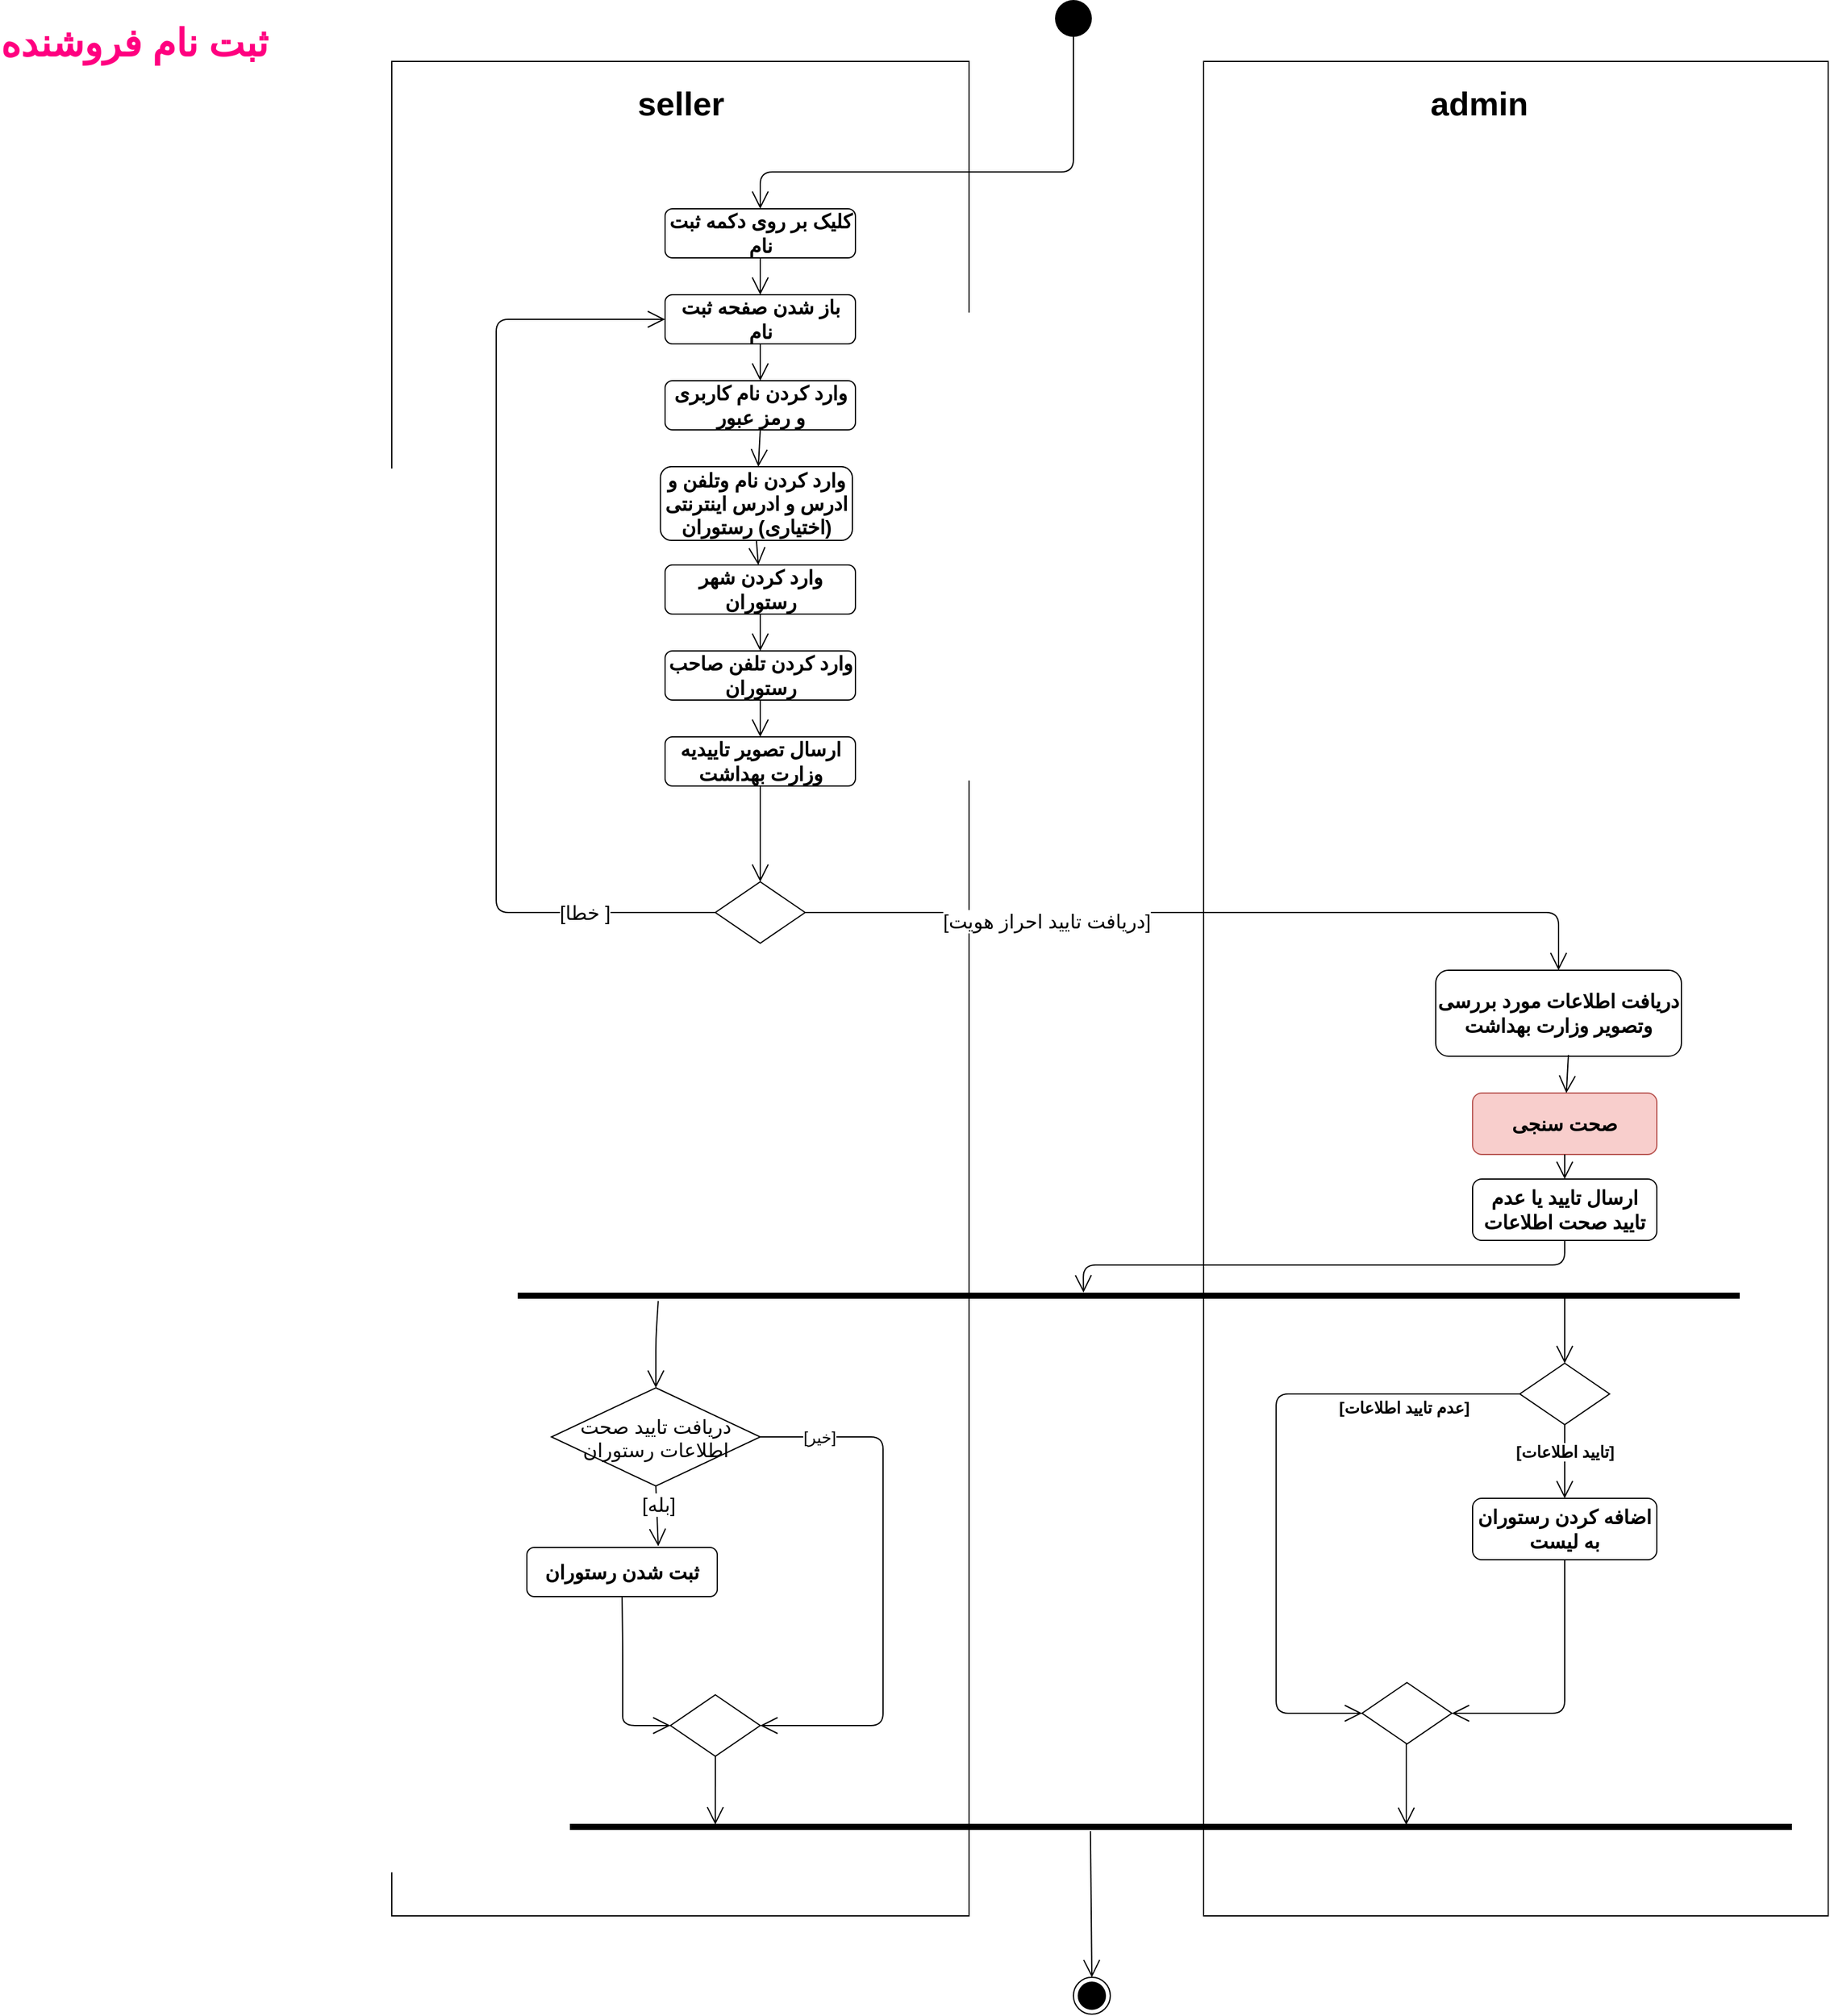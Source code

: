 <mxfile version="14.1.3" type="github">
  <diagram name="Page-1" id="0783ab3e-0a74-02c8-0abd-f7b4e66b4bec">
    <mxGraphModel dx="1632" dy="427" grid="1" gridSize="10" guides="1" tooltips="1" connect="1" arrows="1" fold="1" page="1" pageScale="1" pageWidth="850" pageHeight="1100" background="#ffffff" math="0" shadow="0">
      <root>
        <mxCell id="0" />
        <mxCell id="1" parent="0" />
        <mxCell id="3Z6YwCyN4GRcFS-cF_xn-7" value="" style="whiteSpace=wrap;html=1;fillColor=none;imageWidth=24;" parent="1" vertex="1">
          <mxGeometry x="171" y="70" width="508.5" height="1510" as="geometry" />
        </mxCell>
        <mxCell id="3Z6YwCyN4GRcFS-cF_xn-5" value="" style="whiteSpace=wrap;html=1;fillColor=none;" parent="1" vertex="1">
          <mxGeometry x="-490" y="70" width="470" height="1510" as="geometry" />
        </mxCell>
        <mxCell id="fQumDwOXY34OFx4Cvdbp-1" value="" style="ellipse;fillColor=#000000;strokeColor=none;fontSize=15;" parent="1" vertex="1">
          <mxGeometry x="50" y="20" width="30" height="30" as="geometry" />
        </mxCell>
        <mxCell id="fQumDwOXY34OFx4Cvdbp-2" value="" style="endArrow=open;endFill=1;endSize=12;html=1;fontSize=15;exitX=0.5;exitY=1;exitDx=0;exitDy=0;entryX=0.5;entryY=0;entryDx=0;entryDy=0;" parent="1" source="fQumDwOXY34OFx4Cvdbp-1" target="fQumDwOXY34OFx4Cvdbp-3" edge="1">
          <mxGeometry width="160" relative="1" as="geometry">
            <mxPoint x="-245" y="390" as="sourcePoint" />
            <mxPoint x="-190" y="190" as="targetPoint" />
            <Array as="points">
              <mxPoint x="65" y="160" />
              <mxPoint x="-190" y="160" />
            </Array>
          </mxGeometry>
        </mxCell>
        <mxCell id="fQumDwOXY34OFx4Cvdbp-3" value="کلیک بر روی دکمه ثبت نام" style="shape=rect;html=1;rounded=1;whiteSpace=wrap;align=center;fontStyle=1;fontSize=16;" parent="1" vertex="1">
          <mxGeometry x="-267.5" y="190" width="155" height="40" as="geometry" />
        </mxCell>
        <mxCell id="fQumDwOXY34OFx4Cvdbp-4" value="" style="endArrow=open;endFill=1;endSize=12;html=1;fontSize=15;exitX=0.5;exitY=1;exitDx=0;exitDy=0;" parent="1" source="fQumDwOXY34OFx4Cvdbp-3" target="fQumDwOXY34OFx4Cvdbp-5" edge="1">
          <mxGeometry width="160" relative="1" as="geometry">
            <mxPoint x="-190" y="250" as="sourcePoint" />
            <mxPoint x="-190" y="280" as="targetPoint" />
          </mxGeometry>
        </mxCell>
        <mxCell id="fQumDwOXY34OFx4Cvdbp-5" value="باز شدن صفحه ثبت نام" style="shape=rect;html=1;rounded=1;whiteSpace=wrap;align=center;fontStyle=1;fontSize=16;" parent="1" vertex="1">
          <mxGeometry x="-267.5" y="260" width="155" height="40" as="geometry" />
        </mxCell>
        <mxCell id="fQumDwOXY34OFx4Cvdbp-6" value="" style="endArrow=open;endFill=1;endSize=12;html=1;fontSize=15;exitX=0.5;exitY=1;exitDx=0;exitDy=0;" parent="1" source="fQumDwOXY34OFx4Cvdbp-5" target="fQumDwOXY34OFx4Cvdbp-7" edge="1">
          <mxGeometry width="160" relative="1" as="geometry">
            <mxPoint x="-235" y="320" as="sourcePoint" />
            <mxPoint x="-190" y="340" as="targetPoint" />
          </mxGeometry>
        </mxCell>
        <mxCell id="fQumDwOXY34OFx4Cvdbp-7" value="وارد کردن نام کاربری و رمز عبور" style="shape=rect;html=1;rounded=1;whiteSpace=wrap;align=center;fontStyle=1;fontSize=16;" parent="1" vertex="1">
          <mxGeometry x="-267.5" y="330" width="155" height="40" as="geometry" />
        </mxCell>
        <mxCell id="fQumDwOXY34OFx4Cvdbp-8" value="" style="endArrow=open;endFill=1;endSize=12;html=1;fontSize=15;exitX=0.5;exitY=1;exitDx=0;exitDy=0;" parent="1" source="fQumDwOXY34OFx4Cvdbp-7" target="fQumDwOXY34OFx4Cvdbp-9" edge="1">
          <mxGeometry width="160" relative="1" as="geometry">
            <mxPoint x="-190" y="410" as="sourcePoint" />
            <mxPoint x="-190" y="440" as="targetPoint" />
          </mxGeometry>
        </mxCell>
        <mxCell id="fQumDwOXY34OFx4Cvdbp-9" value="وارد کردن نام وتلفن و ادرس و ادرس اینترنتی (اختیاری) رستوران" style="shape=rect;html=1;rounded=1;whiteSpace=wrap;align=center;fontStyle=1;fontSize=16;" parent="1" vertex="1">
          <mxGeometry x="-271.25" y="400" width="156.25" height="60" as="geometry" />
        </mxCell>
        <mxCell id="fQumDwOXY34OFx4Cvdbp-10" value="" style="endArrow=open;endFill=1;endSize=12;html=1;fontSize=15;exitX=0.5;exitY=1;exitDx=0;exitDy=0;" parent="1" source="fQumDwOXY34OFx4Cvdbp-9" target="fQumDwOXY34OFx4Cvdbp-11" edge="1">
          <mxGeometry width="160" relative="1" as="geometry">
            <mxPoint x="-197.5" y="470" as="sourcePoint" />
            <mxPoint x="-197.5" y="500" as="targetPoint" />
          </mxGeometry>
        </mxCell>
        <mxCell id="fQumDwOXY34OFx4Cvdbp-11" value="وارد کردن شهر رستوران" style="shape=rect;html=1;rounded=1;whiteSpace=wrap;align=center;fontStyle=1;fontSize=16;" parent="1" vertex="1">
          <mxGeometry x="-267.5" y="480" width="155" height="40" as="geometry" />
        </mxCell>
        <mxCell id="fQumDwOXY34OFx4Cvdbp-12" value="" style="endArrow=open;endFill=1;endSize=12;html=1;fontSize=15;exitX=0.5;exitY=1;exitDx=0;exitDy=0;exitPerimeter=0;" parent="1" source="fQumDwOXY34OFx4Cvdbp-11" target="fQumDwOXY34OFx4Cvdbp-13" edge="1">
          <mxGeometry width="160" relative="1" as="geometry">
            <mxPoint x="-190" y="530" as="sourcePoint" />
            <mxPoint x="-197.5" y="580" as="targetPoint" />
          </mxGeometry>
        </mxCell>
        <mxCell id="fQumDwOXY34OFx4Cvdbp-13" value="وارد کردن تلفن صاحب رستوران" style="shape=rect;html=1;rounded=1;whiteSpace=wrap;align=center;fontStyle=1;fontSize=16;" parent="1" vertex="1">
          <mxGeometry x="-267.5" y="550" width="155" height="40" as="geometry" />
        </mxCell>
        <mxCell id="fQumDwOXY34OFx4Cvdbp-14" value="" style="endArrow=open;endFill=1;endSize=12;html=1;fontSize=15;exitX=0.5;exitY=1;exitDx=0;exitDy=0;" parent="1" source="fQumDwOXY34OFx4Cvdbp-13" target="fQumDwOXY34OFx4Cvdbp-15" edge="1">
          <mxGeometry width="160" relative="1" as="geometry">
            <mxPoint x="-193.75" y="600" as="sourcePoint" />
            <mxPoint x="-201.25" y="660" as="targetPoint" />
          </mxGeometry>
        </mxCell>
        <mxCell id="fQumDwOXY34OFx4Cvdbp-15" value="ارسال تصویر تاییدیه وزارت بهداشت" style="shape=rect;html=1;rounded=1;whiteSpace=wrap;align=center;fontStyle=1;fontSize=16;" parent="1" vertex="1">
          <mxGeometry x="-267.5" y="620" width="155" height="40" as="geometry" />
        </mxCell>
        <mxCell id="fQumDwOXY34OFx4Cvdbp-16" value="" style="rhombus;fontSize=16;" parent="1" vertex="1">
          <mxGeometry x="-226.56" y="738" width="73.12" height="50" as="geometry" />
        </mxCell>
        <mxCell id="fQumDwOXY34OFx4Cvdbp-17" value="" style="endArrow=open;endFill=1;endSize=12;html=1;fontSize=16;exitX=0.5;exitY=1;exitDx=0;exitDy=0;entryX=0.5;entryY=0;entryDx=0;entryDy=0;" parent="1" source="fQumDwOXY34OFx4Cvdbp-15" target="fQumDwOXY34OFx4Cvdbp-16" edge="1">
          <mxGeometry width="160" relative="1" as="geometry">
            <mxPoint x="-245" y="750" as="sourcePoint" />
            <mxPoint x="-85" y="750" as="targetPoint" />
          </mxGeometry>
        </mxCell>
        <mxCell id="fQumDwOXY34OFx4Cvdbp-18" value="" style="endArrow=open;endFill=1;endSize=12;html=1;fontSize=16;exitX=0;exitY=0.5;exitDx=0;exitDy=0;entryX=0;entryY=0.5;entryDx=0;entryDy=0;" parent="1" source="fQumDwOXY34OFx4Cvdbp-16" target="fQumDwOXY34OFx4Cvdbp-5" edge="1">
          <mxGeometry width="160" relative="1" as="geometry">
            <mxPoint x="-525" y="650" as="sourcePoint" />
            <mxPoint x="-405" y="280" as="targetPoint" />
            <Array as="points">
              <mxPoint x="-405" y="763" />
              <mxPoint x="-405" y="280" />
            </Array>
          </mxGeometry>
        </mxCell>
        <mxCell id="fQumDwOXY34OFx4Cvdbp-19" value="&lt;div&gt;[خطا ]&lt;/div&gt;" style="edgeLabel;html=1;align=center;verticalAlign=middle;resizable=0;points=[];fontSize=16;" parent="fQumDwOXY34OFx4Cvdbp-18" vertex="1" connectable="0">
          <mxGeometry x="-0.669" y="1" relative="1" as="geometry">
            <mxPoint x="25.56" y="-1" as="offset" />
          </mxGeometry>
        </mxCell>
        <mxCell id="fQumDwOXY34OFx4Cvdbp-20" value="" style="endArrow=open;endFill=1;endSize=12;html=1;fontSize=15;exitX=1;exitY=0.5;exitDx=0;exitDy=0;entryX=0.5;entryY=0;entryDx=0;entryDy=0;" parent="1" source="fQumDwOXY34OFx4Cvdbp-16" target="fQumDwOXY34OFx4Cvdbp-21" edge="1">
          <mxGeometry width="160" relative="1" as="geometry">
            <mxPoint x="-193.12" y="760" as="sourcePoint" />
            <mxPoint x="-204.37" y="830" as="targetPoint" />
            <Array as="points">
              <mxPoint x="460" y="763" />
            </Array>
          </mxGeometry>
        </mxCell>
        <mxCell id="fQumDwOXY34OFx4Cvdbp-22" value="[دریافت تایید احراز هویت]" style="edgeLabel;html=1;align=center;verticalAlign=middle;resizable=0;points=[];fontSize=16;" parent="fQumDwOXY34OFx4Cvdbp-20" vertex="1" connectable="0">
          <mxGeometry x="-0.4" y="2" relative="1" as="geometry">
            <mxPoint x="-2" y="9" as="offset" />
          </mxGeometry>
        </mxCell>
        <mxCell id="fQumDwOXY34OFx4Cvdbp-21" value="دریافت اطلاعات مورد بررسی وتصویر وزارت بهداشت" style="shape=rect;html=1;rounded=1;whiteSpace=wrap;align=center;fontStyle=1;fontSize=16;" parent="1" vertex="1">
          <mxGeometry x="360" y="810" width="200" height="70" as="geometry" />
        </mxCell>
        <mxCell id="fQumDwOXY34OFx4Cvdbp-28" value="&#xa;&#xa;دریافت تایید صحت&#xa; اطلاعات رستوران&#xa;&#xa;" style="rhombus;fontSize=16;" parent="1" vertex="1">
          <mxGeometry x="-360" y="1150" width="170" height="80" as="geometry" />
        </mxCell>
        <mxCell id="fQumDwOXY34OFx4Cvdbp-31" value="" style="endArrow=open;endFill=1;endSize=12;html=1;fontSize=15;exitX=0.5;exitY=1;exitDx=0;exitDy=0;entryX=0.69;entryY=-0.025;entryDx=0;entryDy=0;entryPerimeter=0;" parent="1" source="fQumDwOXY34OFx4Cvdbp-28" target="SYJpGWBFYSdh2bLVMire-1" edge="1">
          <mxGeometry width="160" relative="1" as="geometry">
            <mxPoint x="-189.22" y="970" as="sourcePoint" />
            <mxPoint x="-190" y="1060" as="targetPoint" />
            <Array as="points" />
          </mxGeometry>
        </mxCell>
        <mxCell id="fQumDwOXY34OFx4Cvdbp-34" value="[بله]" style="edgeLabel;html=1;align=center;verticalAlign=middle;resizable=0;points=[];fontSize=16;" parent="fQumDwOXY34OFx4Cvdbp-31" vertex="1" connectable="0">
          <mxGeometry x="-0.399" y="1" relative="1" as="geometry">
            <mxPoint as="offset" />
          </mxGeometry>
        </mxCell>
        <mxCell id="fQumDwOXY34OFx4Cvdbp-40" value="" style="ellipse;html=1;shape=endState;fillColor=#000000;strokeColor=#000000;fontSize=16;" parent="1" vertex="1">
          <mxGeometry x="65" y="1630" width="30" height="30" as="geometry" />
        </mxCell>
        <mxCell id="SYJpGWBFYSdh2bLVMire-1" value="ثبت شدن رستوران" style="shape=rect;html=1;rounded=1;whiteSpace=wrap;align=center;fontStyle=1;fontSize=16;" parent="1" vertex="1">
          <mxGeometry x="-380" y="1280" width="155" height="40" as="geometry" />
        </mxCell>
        <mxCell id="SYJpGWBFYSdh2bLVMire-2" value="" style="endArrow=open;endFill=1;endSize=12;html=1;fontSize=16;exitX=0.5;exitY=1;exitDx=0;exitDy=0;entryX=0;entryY=0.5;entryDx=0;entryDy=0;" parent="1" source="SYJpGWBFYSdh2bLVMire-1" target="DQqHGs-p3ERk4oJJiJ_H-7" edge="1">
          <mxGeometry width="160" relative="1" as="geometry">
            <mxPoint x="-205" y="1100" as="sourcePoint" />
            <mxPoint x="-205" y="1140" as="targetPoint" />
            <Array as="points">
              <mxPoint x="-302" y="1360" />
              <mxPoint x="-302" y="1400" />
              <mxPoint x="-302" y="1425" />
            </Array>
          </mxGeometry>
        </mxCell>
        <mxCell id="3Z6YwCyN4GRcFS-cF_xn-6" value="&lt;font size=&quot;1&quot;&gt;&lt;b style=&quot;font-size: 27px&quot;&gt;seller&lt;/b&gt;&lt;/font&gt;" style="text;html=1;align=center;verticalAlign=middle;resizable=0;points=[];autosize=1;" parent="1" vertex="1">
          <mxGeometry x="-300" y="90" width="90" height="30" as="geometry" />
        </mxCell>
        <mxCell id="3Z6YwCyN4GRcFS-cF_xn-8" value="&lt;font size=&quot;1&quot;&gt;&lt;b style=&quot;font-size: 27px&quot;&gt;admin&lt;/b&gt;&lt;/font&gt;" style="text;html=1;align=center;verticalAlign=middle;resizable=0;points=[];autosize=1;" parent="1" vertex="1">
          <mxGeometry x="350" y="90" width="90" height="30" as="geometry" />
        </mxCell>
        <mxCell id="NiCbDtiV-aUNA9fTxWZA-2" value="صحت سنجی" style="shape=rect;html=1;rounded=1;whiteSpace=wrap;align=center;fontStyle=1;fontSize=16;fillColor=#f8cecc;strokeColor=#b85450;" parent="1" vertex="1">
          <mxGeometry x="390" y="910" width="150" height="50" as="geometry" />
        </mxCell>
        <mxCell id="NiCbDtiV-aUNA9fTxWZA-3" value="" style="endArrow=open;endFill=1;endSize=12;html=1;fontSize=16;exitX=0.54;exitY=0.986;exitDx=0;exitDy=0;exitPerimeter=0;" parent="1" source="fQumDwOXY34OFx4Cvdbp-21" target="NiCbDtiV-aUNA9fTxWZA-2" edge="1">
          <mxGeometry width="160" relative="1" as="geometry">
            <mxPoint x="310" y="880" as="sourcePoint" />
            <mxPoint x="310" y="910" as="targetPoint" />
          </mxGeometry>
        </mxCell>
        <mxCell id="NiCbDtiV-aUNA9fTxWZA-4" value="" style="rhombus;fontSize=16;" parent="1" vertex="1">
          <mxGeometry x="428.44" y="1130" width="73.12" height="50" as="geometry" />
        </mxCell>
        <mxCell id="NiCbDtiV-aUNA9fTxWZA-5" value="" style="endArrow=open;endFill=1;endSize=12;html=1;exitX=0.5;exitY=1;exitDx=0;exitDy=0;entryX=-0.014;entryY=0.537;entryDx=0;entryDy=0;entryPerimeter=0;" parent="1" source="NiCbDtiV-aUNA9fTxWZA-15" target="NiCbDtiV-aUNA9fTxWZA-25" edge="1">
          <mxGeometry width="160" relative="1" as="geometry">
            <mxPoint x="80" y="1060" as="sourcePoint" />
            <mxPoint x="240" y="1060" as="targetPoint" />
            <Array as="points">
              <mxPoint x="465" y="1050" />
              <mxPoint x="73" y="1050" />
            </Array>
          </mxGeometry>
        </mxCell>
        <mxCell id="NiCbDtiV-aUNA9fTxWZA-6" value="اضافه کردن رستوران به لیست " style="shape=rect;html=1;rounded=1;whiteSpace=wrap;align=center;fontStyle=1;fontSize=16;" parent="1" vertex="1">
          <mxGeometry x="390" y="1240" width="150" height="50" as="geometry" />
        </mxCell>
        <mxCell id="NiCbDtiV-aUNA9fTxWZA-8" value="" style="endArrow=open;endFill=1;endSize=12;html=1;exitX=0.5;exitY=1;exitDx=0;exitDy=0;entryX=0.5;entryY=0;entryDx=0;entryDy=0;" parent="1" source="NiCbDtiV-aUNA9fTxWZA-4" target="NiCbDtiV-aUNA9fTxWZA-6" edge="1">
          <mxGeometry width="160" relative="1" as="geometry">
            <mxPoint x="80" y="1060" as="sourcePoint" />
            <mxPoint x="465" y="1100" as="targetPoint" />
          </mxGeometry>
        </mxCell>
        <mxCell id="NiCbDtiV-aUNA9fTxWZA-9" value="[تایید اطلاعات]" style="edgeLabel;html=1;align=center;verticalAlign=middle;resizable=0;points=[];fontSize=13;fontStyle=1" parent="NiCbDtiV-aUNA9fTxWZA-8" vertex="1" connectable="0">
          <mxGeometry x="-0.64" relative="1" as="geometry">
            <mxPoint y="11" as="offset" />
          </mxGeometry>
        </mxCell>
        <mxCell id="NiCbDtiV-aUNA9fTxWZA-15" value="ارسال تایید یا عدم تایید صحت اطلاعات" style="shape=rect;html=1;rounded=1;whiteSpace=wrap;align=center;fontStyle=1;fontSize=16;" parent="1" vertex="1">
          <mxGeometry x="390" y="980" width="150" height="50" as="geometry" />
        </mxCell>
        <mxCell id="NiCbDtiV-aUNA9fTxWZA-16" value="" style="endArrow=open;endFill=1;endSize=12;html=1;exitX=0.5;exitY=1;exitDx=0;exitDy=0;" parent="1" source="NiCbDtiV-aUNA9fTxWZA-2" target="NiCbDtiV-aUNA9fTxWZA-15" edge="1">
          <mxGeometry width="160" relative="1" as="geometry">
            <mxPoint x="465" y="960" as="sourcePoint" />
            <mxPoint x="465" y="1070" as="targetPoint" />
          </mxGeometry>
        </mxCell>
        <mxCell id="NiCbDtiV-aUNA9fTxWZA-19" value="" style="endArrow=open;endFill=1;endSize=12;html=1;fontSize=13;exitX=1;exitY=0.5;exitDx=0;exitDy=0;entryX=1;entryY=0.5;entryDx=0;entryDy=0;" parent="1" source="fQumDwOXY34OFx4Cvdbp-28" target="DQqHGs-p3ERk4oJJiJ_H-7" edge="1">
          <mxGeometry width="160" relative="1" as="geometry">
            <mxPoint x="80" y="1240" as="sourcePoint" />
            <mxPoint x="240" y="1240" as="targetPoint" />
            <Array as="points">
              <mxPoint x="-90" y="1190" />
              <mxPoint x="-90" y="1425" />
            </Array>
          </mxGeometry>
        </mxCell>
        <mxCell id="NiCbDtiV-aUNA9fTxWZA-20" value="[خیر]" style="edgeLabel;html=1;align=center;verticalAlign=middle;resizable=0;points=[];fontSize=13;" parent="NiCbDtiV-aUNA9fTxWZA-19" vertex="1" connectable="0">
          <mxGeometry x="-0.782" relative="1" as="geometry">
            <mxPoint as="offset" />
          </mxGeometry>
        </mxCell>
        <mxCell id="NiCbDtiV-aUNA9fTxWZA-21" value="" style="html=1;points=[];perimeter=orthogonalPerimeter;fillColor=#000000;strokeColor=none;fontSize=13;rotation=90;" parent="1" vertex="1">
          <mxGeometry x="440" y="910" width="5" height="330" as="geometry" />
        </mxCell>
        <mxCell id="NiCbDtiV-aUNA9fTxWZA-23" value="" style="endArrow=open;endFill=1;endSize=12;html=1;fontSize=13;entryX=0.5;entryY=0;entryDx=0;entryDy=0;" parent="1" source="NiCbDtiV-aUNA9fTxWZA-21" target="NiCbDtiV-aUNA9fTxWZA-4" edge="1">
          <mxGeometry width="160" relative="1" as="geometry">
            <mxPoint x="470" y="1080" as="sourcePoint" />
            <mxPoint x="240" y="1240" as="targetPoint" />
          </mxGeometry>
        </mxCell>
        <mxCell id="NiCbDtiV-aUNA9fTxWZA-24" value="" style="endArrow=open;endFill=1;endSize=12;html=1;fontSize=13;entryX=0.5;entryY=0;entryDx=0;entryDy=0;exitX=1.357;exitY=0.885;exitDx=0;exitDy=0;exitPerimeter=0;" parent="1" source="NiCbDtiV-aUNA9fTxWZA-25" target="fQumDwOXY34OFx4Cvdbp-28" edge="1">
          <mxGeometry width="160" relative="1" as="geometry">
            <mxPoint x="350" y="1077.5" as="sourcePoint" />
            <mxPoint x="40" y="1140" as="targetPoint" />
            <Array as="points">
              <mxPoint x="-275" y="1110" />
            </Array>
          </mxGeometry>
        </mxCell>
        <mxCell id="NiCbDtiV-aUNA9fTxWZA-25" value="" style="html=1;points=[];perimeter=orthogonalPerimeter;fillColor=#000000;strokeColor=none;fontSize=13;rotation=90;" parent="1" vertex="1">
          <mxGeometry x="107.5" y="577.5" width="5" height="995" as="geometry" />
        </mxCell>
        <mxCell id="DE2ywutZhkxGvgaMKsSp-1" value="" style="html=1;points=[];perimeter=orthogonalPerimeter;fillColor=#000000;strokeColor=none;fontSize=13;rotation=90;" parent="1" vertex="1">
          <mxGeometry x="150" y="1010" width="5" height="995" as="geometry" />
        </mxCell>
        <mxCell id="DQqHGs-p3ERk4oJJiJ_H-1" value="" style="endArrow=open;endFill=1;endSize=12;html=1;fontSize=13;entryX=1;entryY=0.5;entryDx=0;entryDy=0;exitX=0.5;exitY=1;exitDx=0;exitDy=0;" parent="1" source="NiCbDtiV-aUNA9fTxWZA-6" target="DQqHGs-p3ERk4oJJiJ_H-4" edge="1">
          <mxGeometry width="160" relative="1" as="geometry">
            <mxPoint x="465" y="1275" as="sourcePoint" />
            <mxPoint x="240" y="1105" as="targetPoint" />
            <Array as="points">
              <mxPoint x="465" y="1415" />
            </Array>
          </mxGeometry>
        </mxCell>
        <mxCell id="DQqHGs-p3ERk4oJJiJ_H-2" value="" style="endArrow=open;endFill=1;endSize=12;html=1;exitX=0;exitY=0.5;exitDx=0;exitDy=0;entryX=0;entryY=0.5;entryDx=0;entryDy=0;" parent="1" source="NiCbDtiV-aUNA9fTxWZA-4" target="DQqHGs-p3ERk4oJJiJ_H-4" edge="1">
          <mxGeometry width="160" relative="1" as="geometry">
            <mxPoint x="428.44" y="1140" as="sourcePoint" />
            <mxPoint x="239.95" y="1025" as="targetPoint" />
            <Array as="points">
              <mxPoint x="230" y="1155" />
              <mxPoint x="230" y="1275" />
              <mxPoint x="230" y="1415" />
            </Array>
          </mxGeometry>
        </mxCell>
        <mxCell id="DQqHGs-p3ERk4oJJiJ_H-3" value="[عدم تایید اطلاعات]" style="edgeLabel;html=1;align=center;verticalAlign=middle;resizable=0;points=[];fontSize=13;fontStyle=1" parent="DQqHGs-p3ERk4oJJiJ_H-2" vertex="1" connectable="0">
          <mxGeometry x="-0.64" relative="1" as="geometry">
            <mxPoint y="11" as="offset" />
          </mxGeometry>
        </mxCell>
        <mxCell id="DQqHGs-p3ERk4oJJiJ_H-4" value="" style="rhombus;fontSize=16;" parent="1" vertex="1">
          <mxGeometry x="300.0" y="1390" width="73.12" height="50" as="geometry" />
        </mxCell>
        <mxCell id="DQqHGs-p3ERk4oJJiJ_H-5" value="" style="endArrow=open;endFill=1;endSize=12;html=1;fontSize=13;" parent="1" edge="1">
          <mxGeometry width="160" relative="1" as="geometry">
            <mxPoint x="336" y="1440" as="sourcePoint" />
            <mxPoint x="336" y="1506" as="targetPoint" />
          </mxGeometry>
        </mxCell>
        <mxCell id="DQqHGs-p3ERk4oJJiJ_H-7" value="" style="rhombus;fontSize=16;" parent="1" vertex="1">
          <mxGeometry x="-263.12" y="1400" width="73.12" height="50" as="geometry" />
        </mxCell>
        <mxCell id="DQqHGs-p3ERk4oJJiJ_H-8" value="" style="endArrow=open;endFill=1;endSize=12;html=1;fontSize=13;exitX=0.5;exitY=1;exitDx=0;exitDy=0;entryX=0.114;entryY=0.881;entryDx=0;entryDy=0;entryPerimeter=0;" parent="1" source="DQqHGs-p3ERk4oJJiJ_H-7" target="DE2ywutZhkxGvgaMKsSp-1" edge="1">
          <mxGeometry width="160" relative="1" as="geometry">
            <mxPoint x="346" y="1450" as="sourcePoint" />
            <mxPoint x="346" y="1516" as="targetPoint" />
          </mxGeometry>
        </mxCell>
        <mxCell id="PO0Ypb8WZyRP0bmjdUHD-1" value="" style="endArrow=open;endFill=1;endSize=12;html=1;exitX=1.2;exitY=0.574;exitDx=0;exitDy=0;exitPerimeter=0;entryX=0.5;entryY=0;entryDx=0;entryDy=0;" parent="1" source="DE2ywutZhkxGvgaMKsSp-1" target="fQumDwOXY34OFx4Cvdbp-40" edge="1">
          <mxGeometry width="160" relative="1" as="geometry">
            <mxPoint x="20" y="1360" as="sourcePoint" />
            <mxPoint x="180" y="1360" as="targetPoint" />
          </mxGeometry>
        </mxCell>
        <mxCell id="xdTLIEcxps1YVRZZDMSl-2" value="&lt;font size=&quot;1&quot; color=&quot;#FF0080&quot;&gt;&lt;b style=&quot;font-size: 31px&quot;&gt;ثبت نام فروشنده&lt;/b&gt;&lt;/font&gt;" style="text;html=1;align=center;verticalAlign=middle;resizable=0;points=[];autosize=1;" parent="1" vertex="1">
          <mxGeometry x="-790" y="40" width="180" height="30" as="geometry" />
        </mxCell>
      </root>
    </mxGraphModel>
  </diagram>
</mxfile>
